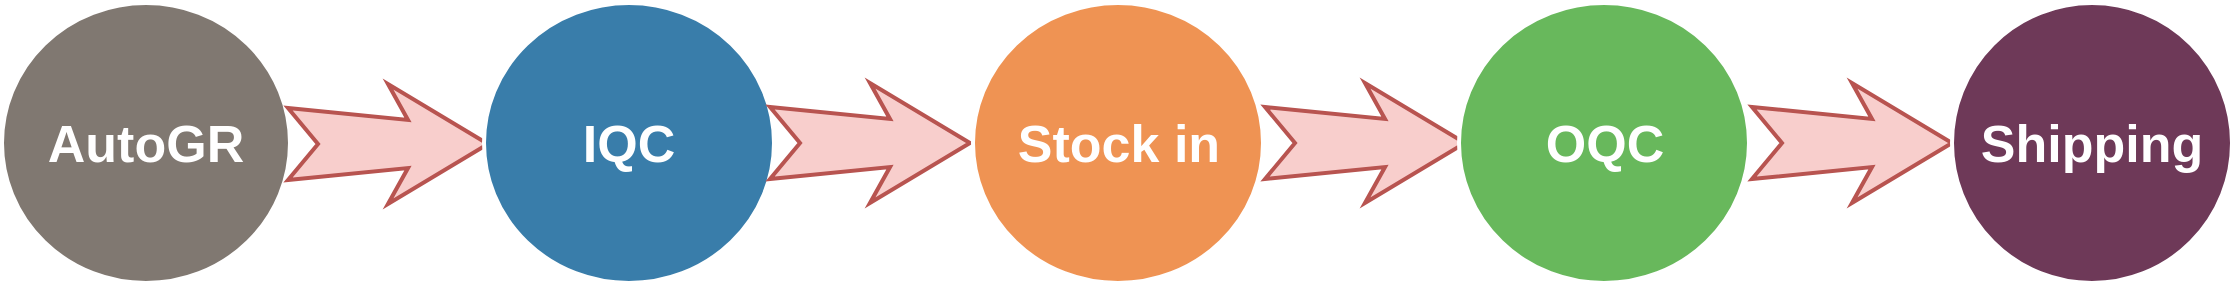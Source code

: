 <mxfile version="11.0.5" type="github"><diagram name="Page-1" id="12e1b939-464a-85fe-373e-61e167be1490"><mxGraphModel dx="1422" dy="715" grid="1" gridSize="10" guides="1" tooltips="1" connect="1" arrows="1" fold="1" page="1" pageScale="1.5" pageWidth="1169" pageHeight="826" background="#ffffff" math="0" shadow="0"><root><mxCell id="0"/><mxCell id="1" parent="0"/><mxCell id="60da8b9f42644d3a-8" value="&lt;b&gt;AutoGR&lt;/b&gt;" style="ellipse;whiteSpace=wrap;html=1;rounded=0;shadow=0;strokeWidth=2;fontSize=26;align=center;fillColor=#807871;strokeColor=#FFFFFF;fontColor=#FFFFFF;" parent="1" vertex="1"><mxGeometry x="218" y="532.5" width="144" height="140" as="geometry"/></mxCell><mxCell id="60da8b9f42644d3a-9" value="" style="html=1;shadow=0;dashed=0;align=center;verticalAlign=middle;shape=mxgraph.arrows2.stylisedArrow;dy=0.6;dx=40;notch=15;feather=0.4;rounded=0;strokeWidth=2;fontSize=26;strokeColor=#b85450;fillColor=#f8cecc;" parent="1" vertex="1"><mxGeometry x="361" y="573" width="100" height="60" as="geometry"/></mxCell><mxCell id="60da8b9f42644d3a-22" value="&lt;b&gt;IQC&lt;/b&gt;" style="ellipse;whiteSpace=wrap;html=1;rounded=0;shadow=0;strokeWidth=2;fontSize=26;align=center;fillColor=#397DAA;strokeColor=#FFFFFF;fontColor=#FFFFFF;" parent="1" vertex="1"><mxGeometry x="459" y="532.5" width="145" height="140" as="geometry"/></mxCell><mxCell id="60da8b9f42644d3a-23" value="" style="html=1;shadow=0;dashed=0;align=center;verticalAlign=middle;shape=mxgraph.arrows2.stylisedArrow;dy=0.6;dx=40;notch=15;feather=0.4;rounded=0;strokeWidth=2;fontSize=26;strokeColor=#b85450;fillColor=#f8cecc;" parent="1" vertex="1"><mxGeometry x="602" y="572.5" width="100" height="60" as="geometry"/></mxCell><mxCell id="60da8b9f42644d3a-29" value="&lt;b&gt;Stock in&lt;/b&gt;" style="ellipse;whiteSpace=wrap;html=1;rounded=0;shadow=0;strokeWidth=2;fontSize=26;align=center;fillColor=#EF9353;strokeColor=#FFFFFF;fontColor=#FFFFFF;" parent="1" vertex="1"><mxGeometry x="703.5" y="532.5" width="145" height="140" as="geometry"/></mxCell><mxCell id="60da8b9f42644d3a-30" value="" style="html=1;shadow=0;dashed=0;align=center;verticalAlign=middle;shape=mxgraph.arrows2.stylisedArrow;dy=0.6;dx=40;notch=15;feather=0.4;rounded=0;strokeWidth=2;fontSize=26;strokeColor=#b85450;fillColor=#f8cecc;" parent="1" vertex="1"><mxGeometry x="849.5" y="572.5" width="100" height="60" as="geometry"/></mxCell><mxCell id="60da8b9f42644d3a-36" value="&lt;b&gt;OQC&lt;/b&gt;" style="ellipse;whiteSpace=wrap;html=1;rounded=0;shadow=0;strokeWidth=2;fontSize=26;align=center;fillColor=#68B85C;strokeColor=#FFFFFF;fontColor=#FFFFFF;" parent="1" vertex="1"><mxGeometry x="946.5" y="532.5" width="145" height="140" as="geometry"/></mxCell><mxCell id="60da8b9f42644d3a-37" value="" style="html=1;shadow=0;dashed=0;align=center;verticalAlign=middle;shape=mxgraph.arrows2.stylisedArrow;dy=0.6;dx=40;notch=15;feather=0.4;rounded=0;strokeWidth=2;fontSize=26;strokeColor=#b85450;fillColor=#f8cecc;" parent="1" vertex="1"><mxGeometry x="1093" y="572.5" width="100" height="60" as="geometry"/></mxCell><mxCell id="60da8b9f42644d3a-38" value="&lt;b&gt;Shipping&lt;/b&gt;" style="ellipse;whiteSpace=wrap;html=1;rounded=0;shadow=0;strokeWidth=2;fontSize=26;align=center;fillColor=#6E3958;strokeColor=#FFFFFF;fontColor=#FFFFFF;" parent="1" vertex="1"><mxGeometry x="1193" y="532.5" width="140" height="140" as="geometry"/></mxCell></root></mxGraphModel></diagram></mxfile>